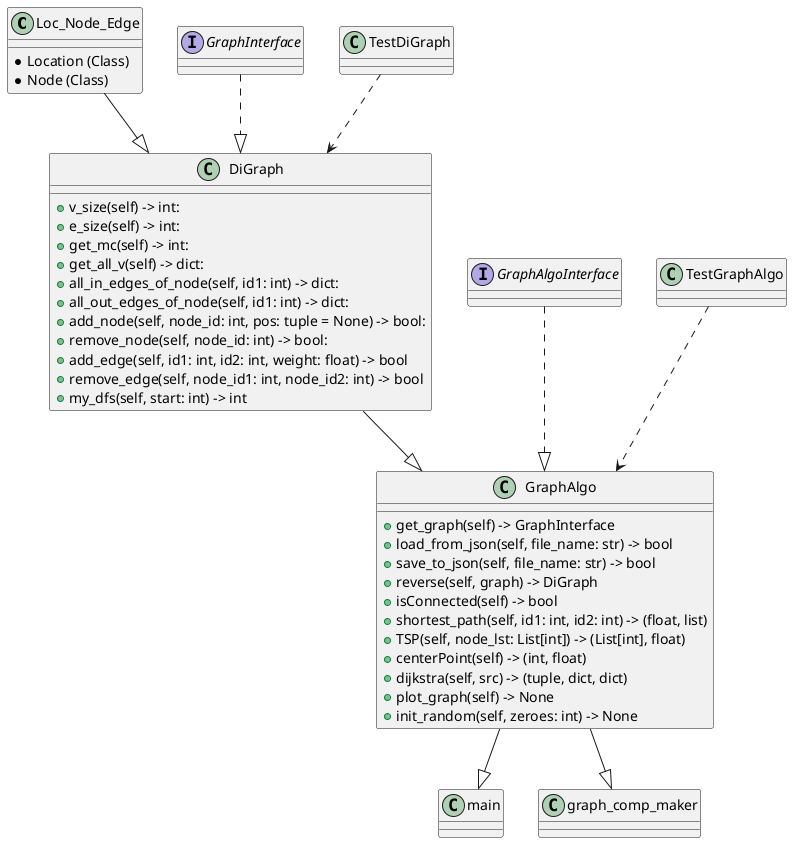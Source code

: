 @startuml
'https://plantuml.com/sequence-diagram

class Loc_Node_Edge
{
    * Location (Class)
    * Node (Class)
}

interface GraphInterface
{

}

class DiGraph
{
    + v_size(self) -> int:
    + e_size(self) -> int:
    + get_mc(self) -> int:
    + get_all_v(self) -> dict:
    + all_in_edges_of_node(self, id1: int) -> dict:
    + all_out_edges_of_node(self, id1: int) -> dict:
    + add_node(self, node_id: int, pos: tuple = None) -> bool:
    + remove_node(self, node_id: int) -> bool:
    + add_edge(self, id1: int, id2: int, weight: float) -> bool
    + remove_edge(self, node_id1: int, node_id2: int) -> bool
    + my_dfs(self, start: int) -> int
}

class TestDiGraph
{

}

interface GraphAlgoInterface
{

}

class GraphAlgo
{
    + get_graph(self) -> GraphInterface
    + load_from_json(self, file_name: str) -> bool
    + save_to_json(self, file_name: str) -> bool
    + reverse(self, graph) -> DiGraph
    + isConnected(self) -> bool
    + shortest_path(self, id1: int, id2: int) -> (float, list)
    + TSP(self, node_lst: List[int]) -> (List[int], float)
    + centerPoint(self) -> (int, float)
    + dijkstra(self, src) -> (tuple, dict, dict)
    + plot_graph(self) -> None
    + init_random(self, zeroes: int) -> None
}

class TestGraphAlgo
{

}

class main
{

}

class graph_comp_maker
{

}

Loc_Node_Edge --|> DiGraph
GraphAlgoInterface ..|> GraphAlgo
GraphInterface ..|> DiGraph
TestDiGraph ..> DiGraph
DiGraph --|> GraphAlgo
TestGraphAlgo ..> GraphAlgo
GraphAlgo --|> main
GraphAlgo --|> graph_comp_maker

@enduml
@enduml